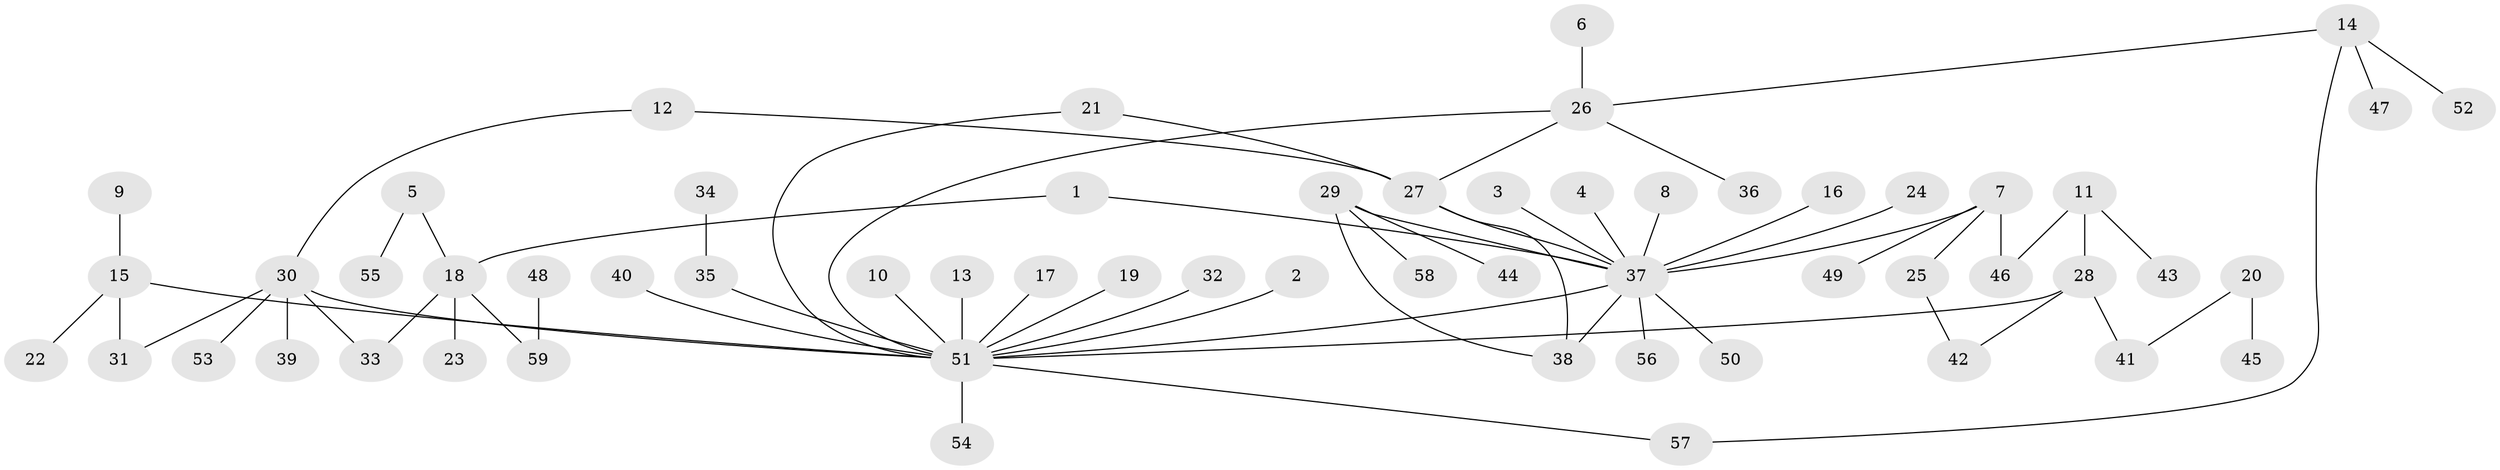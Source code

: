 // original degree distribution, {6: 0.010309278350515464, 2: 0.21649484536082475, 16: 0.010309278350515464, 1: 0.5773195876288659, 21: 0.010309278350515464, 5: 0.05154639175257732, 8: 0.010309278350515464, 7: 0.030927835051546393, 4: 0.010309278350515464, 3: 0.07216494845360824}
// Generated by graph-tools (version 1.1) at 2025/36/03/04/25 23:36:47]
// undirected, 59 vertices, 68 edges
graph export_dot {
  node [color=gray90,style=filled];
  1;
  2;
  3;
  4;
  5;
  6;
  7;
  8;
  9;
  10;
  11;
  12;
  13;
  14;
  15;
  16;
  17;
  18;
  19;
  20;
  21;
  22;
  23;
  24;
  25;
  26;
  27;
  28;
  29;
  30;
  31;
  32;
  33;
  34;
  35;
  36;
  37;
  38;
  39;
  40;
  41;
  42;
  43;
  44;
  45;
  46;
  47;
  48;
  49;
  50;
  51;
  52;
  53;
  54;
  55;
  56;
  57;
  58;
  59;
  1 -- 18 [weight=1.0];
  1 -- 37 [weight=1.0];
  2 -- 51 [weight=1.0];
  3 -- 37 [weight=1.0];
  4 -- 37 [weight=1.0];
  5 -- 18 [weight=1.0];
  5 -- 55 [weight=1.0];
  6 -- 26 [weight=1.0];
  7 -- 25 [weight=1.0];
  7 -- 37 [weight=1.0];
  7 -- 46 [weight=1.0];
  7 -- 49 [weight=1.0];
  8 -- 37 [weight=1.0];
  9 -- 15 [weight=1.0];
  10 -- 51 [weight=1.0];
  11 -- 28 [weight=1.0];
  11 -- 43 [weight=1.0];
  11 -- 46 [weight=1.0];
  12 -- 27 [weight=1.0];
  12 -- 30 [weight=1.0];
  13 -- 51 [weight=1.0];
  14 -- 26 [weight=1.0];
  14 -- 47 [weight=1.0];
  14 -- 52 [weight=1.0];
  14 -- 57 [weight=1.0];
  15 -- 22 [weight=1.0];
  15 -- 31 [weight=1.0];
  15 -- 51 [weight=1.0];
  16 -- 37 [weight=1.0];
  17 -- 51 [weight=1.0];
  18 -- 23 [weight=1.0];
  18 -- 33 [weight=1.0];
  18 -- 59 [weight=1.0];
  19 -- 51 [weight=1.0];
  20 -- 41 [weight=1.0];
  20 -- 45 [weight=1.0];
  21 -- 27 [weight=1.0];
  21 -- 51 [weight=1.0];
  24 -- 37 [weight=1.0];
  25 -- 42 [weight=1.0];
  26 -- 27 [weight=1.0];
  26 -- 36 [weight=1.0];
  26 -- 51 [weight=1.0];
  27 -- 37 [weight=1.0];
  27 -- 38 [weight=2.0];
  28 -- 41 [weight=1.0];
  28 -- 42 [weight=1.0];
  28 -- 51 [weight=1.0];
  29 -- 37 [weight=1.0];
  29 -- 38 [weight=1.0];
  29 -- 44 [weight=1.0];
  29 -- 58 [weight=1.0];
  30 -- 31 [weight=1.0];
  30 -- 33 [weight=1.0];
  30 -- 39 [weight=1.0];
  30 -- 51 [weight=1.0];
  30 -- 53 [weight=1.0];
  32 -- 51 [weight=1.0];
  34 -- 35 [weight=1.0];
  35 -- 51 [weight=1.0];
  37 -- 38 [weight=1.0];
  37 -- 50 [weight=1.0];
  37 -- 51 [weight=1.0];
  37 -- 56 [weight=1.0];
  40 -- 51 [weight=1.0];
  48 -- 59 [weight=1.0];
  51 -- 54 [weight=1.0];
  51 -- 57 [weight=1.0];
}
